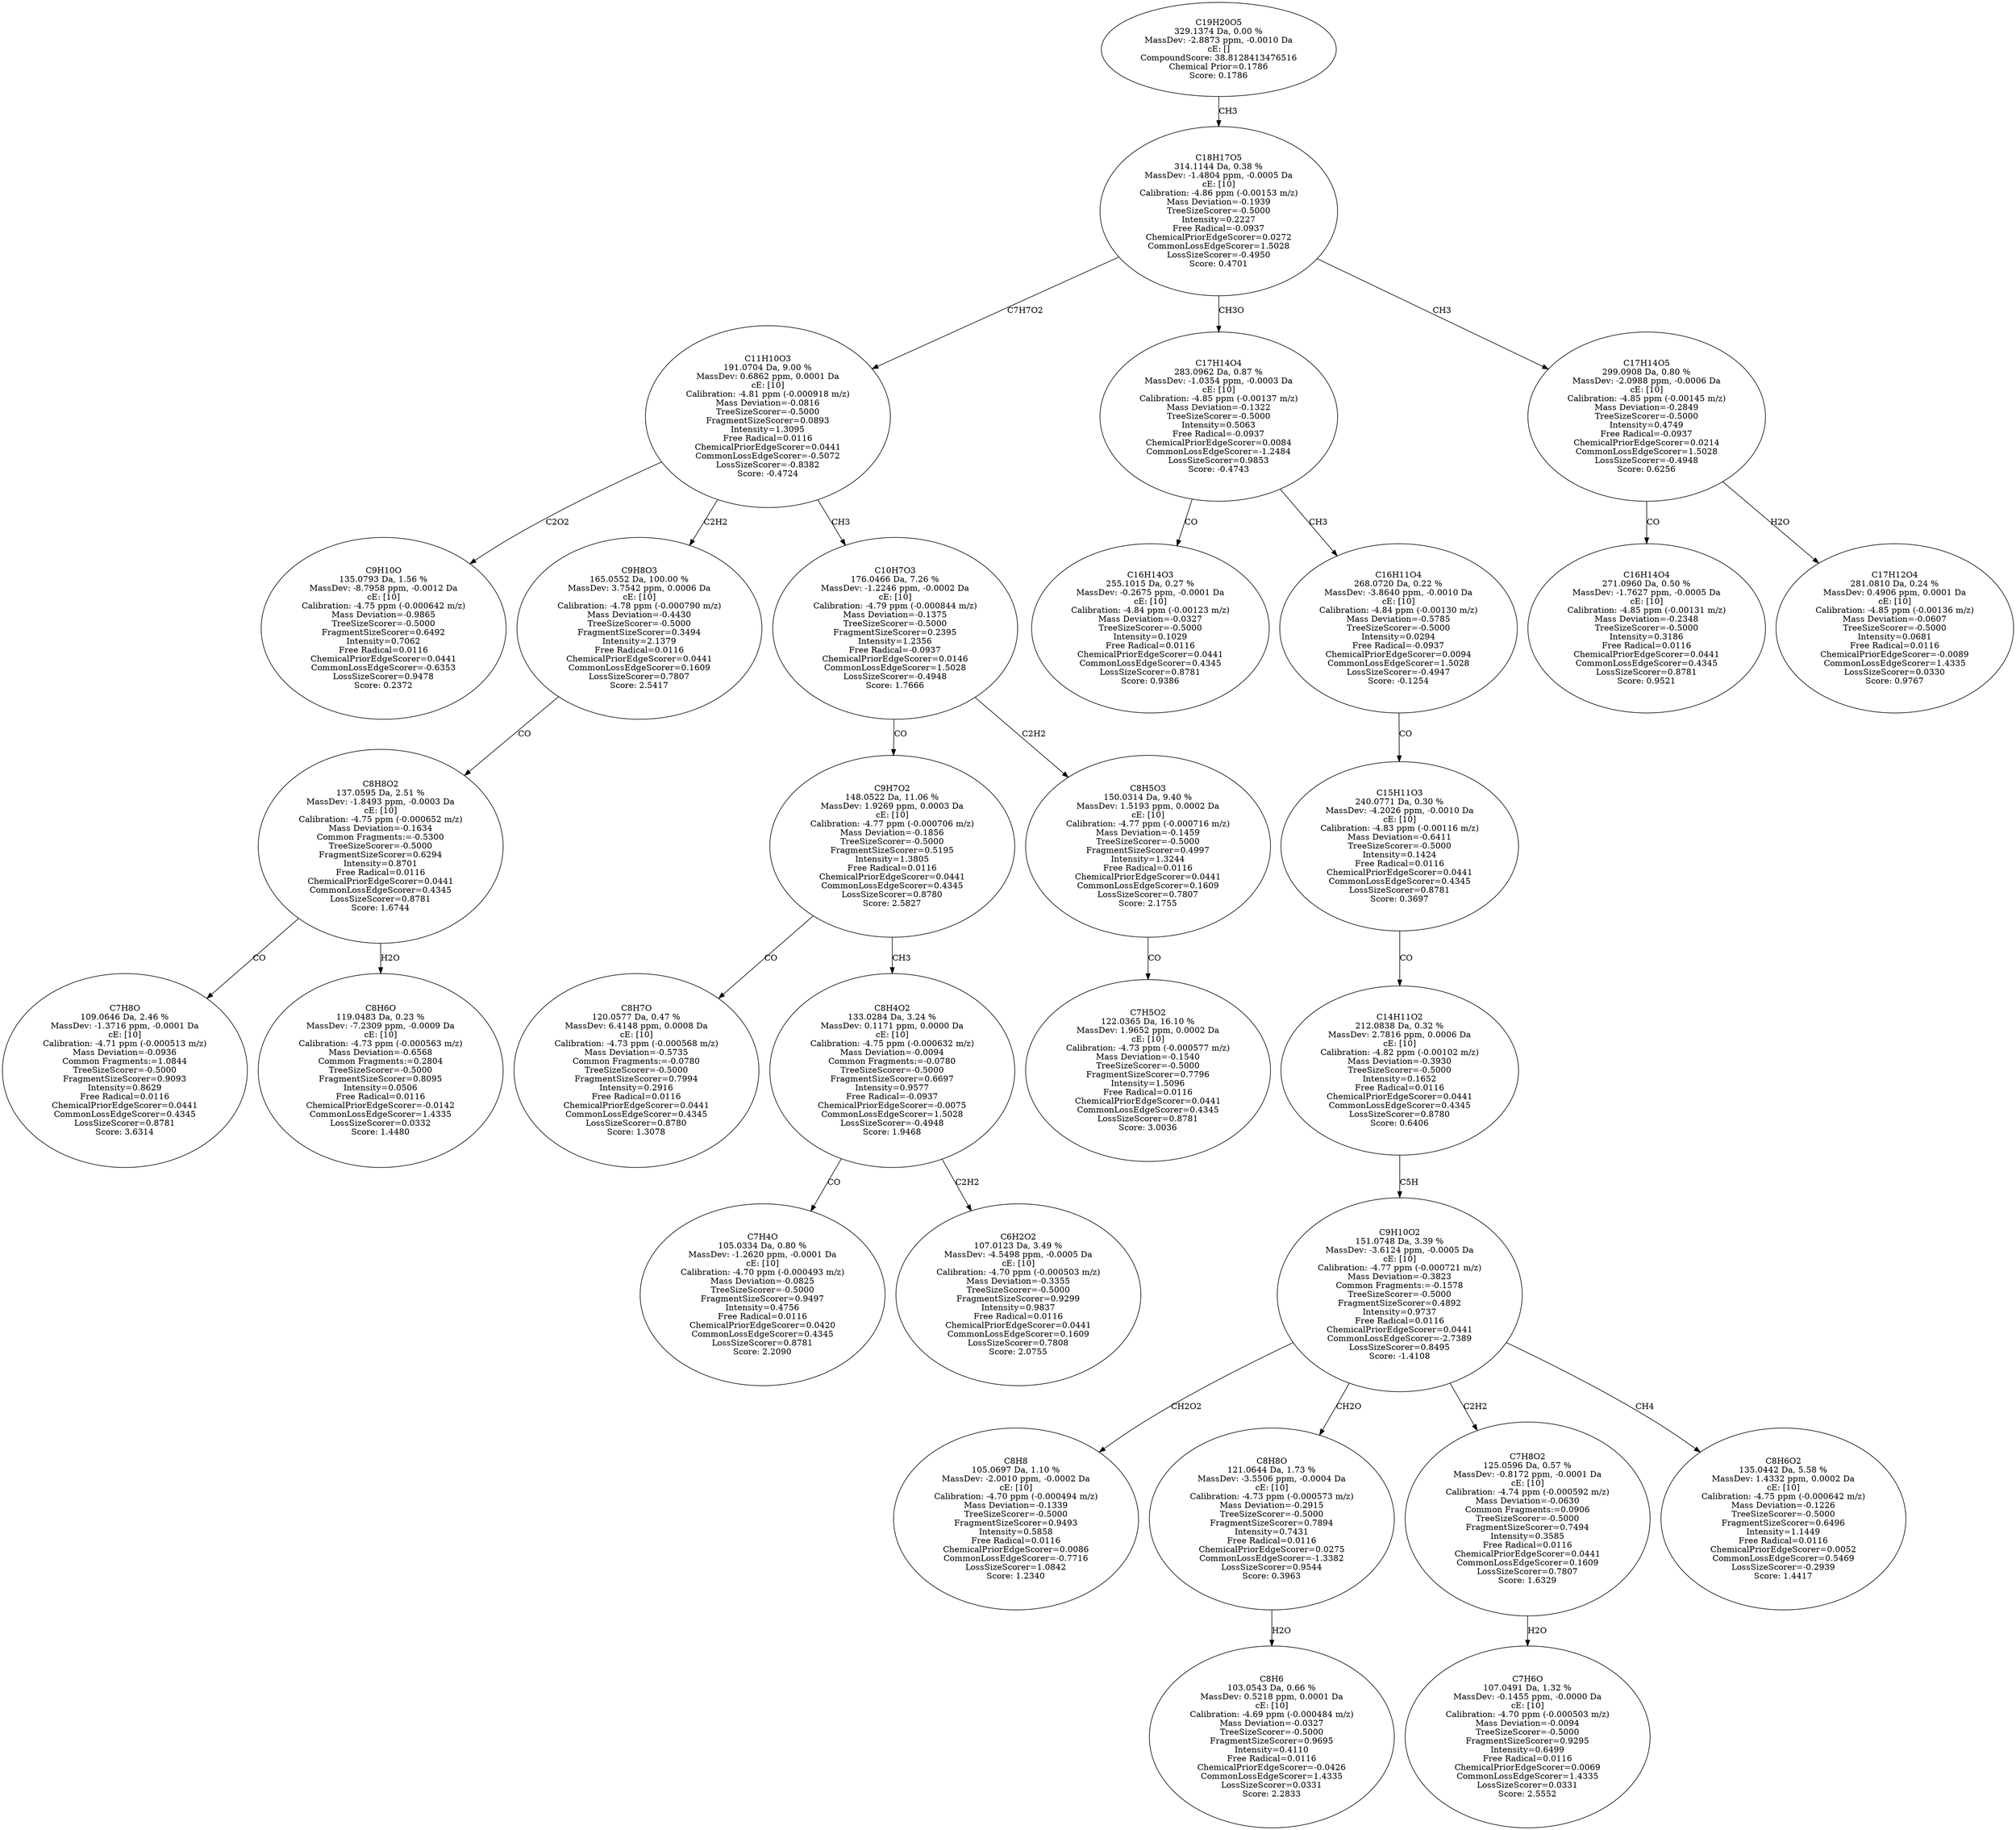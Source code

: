 strict digraph {
v1 [label="C9H10O\n135.0793 Da, 1.56 %\nMassDev: -8.7958 ppm, -0.0012 Da\ncE: [10]\nCalibration: -4.75 ppm (-0.000642 m/z)\nMass Deviation=-0.9865\nTreeSizeScorer=-0.5000\nFragmentSizeScorer=0.6492\nIntensity=0.7062\nFree Radical=0.0116\nChemicalPriorEdgeScorer=0.0441\nCommonLossEdgeScorer=-0.6353\nLossSizeScorer=0.9478\nScore: 0.2372"];
v2 [label="C7H8O\n109.0646 Da, 2.46 %\nMassDev: -1.3716 ppm, -0.0001 Da\ncE: [10]\nCalibration: -4.71 ppm (-0.000513 m/z)\nMass Deviation=-0.0936\nCommon Fragments:=1.0844\nTreeSizeScorer=-0.5000\nFragmentSizeScorer=0.9093\nIntensity=0.8629\nFree Radical=0.0116\nChemicalPriorEdgeScorer=0.0441\nCommonLossEdgeScorer=0.4345\nLossSizeScorer=0.8781\nScore: 3.6314"];
v3 [label="C8H6O\n119.0483 Da, 0.23 %\nMassDev: -7.2309 ppm, -0.0009 Da\ncE: [10]\nCalibration: -4.73 ppm (-0.000563 m/z)\nMass Deviation=-0.6568\nCommon Fragments:=0.2804\nTreeSizeScorer=-0.5000\nFragmentSizeScorer=0.8095\nIntensity=0.0506\nFree Radical=0.0116\nChemicalPriorEdgeScorer=-0.0142\nCommonLossEdgeScorer=1.4335\nLossSizeScorer=0.0332\nScore: 1.4480"];
v4 [label="C8H8O2\n137.0595 Da, 2.51 %\nMassDev: -1.8493 ppm, -0.0003 Da\ncE: [10]\nCalibration: -4.75 ppm (-0.000652 m/z)\nMass Deviation=-0.1634\nCommon Fragments:=-0.5300\nTreeSizeScorer=-0.5000\nFragmentSizeScorer=0.6294\nIntensity=0.8701\nFree Radical=0.0116\nChemicalPriorEdgeScorer=0.0441\nCommonLossEdgeScorer=0.4345\nLossSizeScorer=0.8781\nScore: 1.6744"];
v5 [label="C9H8O3\n165.0552 Da, 100.00 %\nMassDev: 3.7542 ppm, 0.0006 Da\ncE: [10]\nCalibration: -4.78 ppm (-0.000790 m/z)\nMass Deviation=-0.4430\nTreeSizeScorer=-0.5000\nFragmentSizeScorer=0.3494\nIntensity=2.1379\nFree Radical=0.0116\nChemicalPriorEdgeScorer=0.0441\nCommonLossEdgeScorer=0.1609\nLossSizeScorer=0.7807\nScore: 2.5417"];
v6 [label="C8H7O\n120.0577 Da, 0.47 %\nMassDev: 6.4148 ppm, 0.0008 Da\ncE: [10]\nCalibration: -4.73 ppm (-0.000568 m/z)\nMass Deviation=-0.5735\nCommon Fragments:=-0.0780\nTreeSizeScorer=-0.5000\nFragmentSizeScorer=0.7994\nIntensity=0.2916\nFree Radical=0.0116\nChemicalPriorEdgeScorer=0.0441\nCommonLossEdgeScorer=0.4345\nLossSizeScorer=0.8780\nScore: 1.3078"];
v7 [label="C7H4O\n105.0334 Da, 0.80 %\nMassDev: -1.2620 ppm, -0.0001 Da\ncE: [10]\nCalibration: -4.70 ppm (-0.000493 m/z)\nMass Deviation=-0.0825\nTreeSizeScorer=-0.5000\nFragmentSizeScorer=0.9497\nIntensity=0.4756\nFree Radical=0.0116\nChemicalPriorEdgeScorer=0.0420\nCommonLossEdgeScorer=0.4345\nLossSizeScorer=0.8781\nScore: 2.2090"];
v8 [label="C6H2O2\n107.0123 Da, 3.49 %\nMassDev: -4.5498 ppm, -0.0005 Da\ncE: [10]\nCalibration: -4.70 ppm (-0.000503 m/z)\nMass Deviation=-0.3355\nTreeSizeScorer=-0.5000\nFragmentSizeScorer=0.9299\nIntensity=0.9837\nFree Radical=0.0116\nChemicalPriorEdgeScorer=0.0441\nCommonLossEdgeScorer=0.1609\nLossSizeScorer=0.7808\nScore: 2.0755"];
v9 [label="C8H4O2\n133.0284 Da, 3.24 %\nMassDev: 0.1171 ppm, 0.0000 Da\ncE: [10]\nCalibration: -4.75 ppm (-0.000632 m/z)\nMass Deviation=-0.0094\nCommon Fragments:=-0.0780\nTreeSizeScorer=-0.5000\nFragmentSizeScorer=0.6697\nIntensity=0.9577\nFree Radical=-0.0937\nChemicalPriorEdgeScorer=-0.0075\nCommonLossEdgeScorer=1.5028\nLossSizeScorer=-0.4948\nScore: 1.9468"];
v10 [label="C9H7O2\n148.0522 Da, 11.06 %\nMassDev: 1.9269 ppm, 0.0003 Da\ncE: [10]\nCalibration: -4.77 ppm (-0.000706 m/z)\nMass Deviation=-0.1856\nTreeSizeScorer=-0.5000\nFragmentSizeScorer=0.5195\nIntensity=1.3805\nFree Radical=0.0116\nChemicalPriorEdgeScorer=0.0441\nCommonLossEdgeScorer=0.4345\nLossSizeScorer=0.8780\nScore: 2.5827"];
v11 [label="C7H5O2\n122.0365 Da, 16.10 %\nMassDev: 1.9652 ppm, 0.0002 Da\ncE: [10]\nCalibration: -4.73 ppm (-0.000577 m/z)\nMass Deviation=-0.1540\nTreeSizeScorer=-0.5000\nFragmentSizeScorer=0.7796\nIntensity=1.5096\nFree Radical=0.0116\nChemicalPriorEdgeScorer=0.0441\nCommonLossEdgeScorer=0.4345\nLossSizeScorer=0.8781\nScore: 3.0036"];
v12 [label="C8H5O3\n150.0314 Da, 9.40 %\nMassDev: 1.5193 ppm, 0.0002 Da\ncE: [10]\nCalibration: -4.77 ppm (-0.000716 m/z)\nMass Deviation=-0.1459\nTreeSizeScorer=-0.5000\nFragmentSizeScorer=0.4997\nIntensity=1.3244\nFree Radical=0.0116\nChemicalPriorEdgeScorer=0.0441\nCommonLossEdgeScorer=0.1609\nLossSizeScorer=0.7807\nScore: 2.1755"];
v13 [label="C10H7O3\n176.0466 Da, 7.26 %\nMassDev: -1.2246 ppm, -0.0002 Da\ncE: [10]\nCalibration: -4.79 ppm (-0.000844 m/z)\nMass Deviation=-0.1375\nTreeSizeScorer=-0.5000\nFragmentSizeScorer=0.2395\nIntensity=1.2356\nFree Radical=-0.0937\nChemicalPriorEdgeScorer=0.0146\nCommonLossEdgeScorer=1.5028\nLossSizeScorer=-0.4948\nScore: 1.7666"];
v14 [label="C11H10O3\n191.0704 Da, 9.00 %\nMassDev: 0.6862 ppm, 0.0001 Da\ncE: [10]\nCalibration: -4.81 ppm (-0.000918 m/z)\nMass Deviation=-0.0816\nTreeSizeScorer=-0.5000\nFragmentSizeScorer=0.0893\nIntensity=1.3095\nFree Radical=0.0116\nChemicalPriorEdgeScorer=0.0441\nCommonLossEdgeScorer=-0.5072\nLossSizeScorer=-0.8382\nScore: -0.4724"];
v15 [label="C16H14O3\n255.1015 Da, 0.27 %\nMassDev: -0.2675 ppm, -0.0001 Da\ncE: [10]\nCalibration: -4.84 ppm (-0.00123 m/z)\nMass Deviation=-0.0327\nTreeSizeScorer=-0.5000\nIntensity=0.1029\nFree Radical=0.0116\nChemicalPriorEdgeScorer=0.0441\nCommonLossEdgeScorer=0.4345\nLossSizeScorer=0.8781\nScore: 0.9386"];
v16 [label="C8H8\n105.0697 Da, 1.10 %\nMassDev: -2.0010 ppm, -0.0002 Da\ncE: [10]\nCalibration: -4.70 ppm (-0.000494 m/z)\nMass Deviation=-0.1339\nTreeSizeScorer=-0.5000\nFragmentSizeScorer=0.9493\nIntensity=0.5858\nFree Radical=0.0116\nChemicalPriorEdgeScorer=0.0086\nCommonLossEdgeScorer=-0.7716\nLossSizeScorer=1.0842\nScore: 1.2340"];
v17 [label="C8H6\n103.0543 Da, 0.66 %\nMassDev: 0.5218 ppm, 0.0001 Da\ncE: [10]\nCalibration: -4.69 ppm (-0.000484 m/z)\nMass Deviation=-0.0327\nTreeSizeScorer=-0.5000\nFragmentSizeScorer=0.9695\nIntensity=0.4110\nFree Radical=0.0116\nChemicalPriorEdgeScorer=-0.0426\nCommonLossEdgeScorer=1.4335\nLossSizeScorer=0.0331\nScore: 2.2833"];
v18 [label="C8H8O\n121.0644 Da, 1.73 %\nMassDev: -3.5506 ppm, -0.0004 Da\ncE: [10]\nCalibration: -4.73 ppm (-0.000573 m/z)\nMass Deviation=-0.2915\nTreeSizeScorer=-0.5000\nFragmentSizeScorer=0.7894\nIntensity=0.7431\nFree Radical=0.0116\nChemicalPriorEdgeScorer=0.0275\nCommonLossEdgeScorer=-1.3382\nLossSizeScorer=0.9544\nScore: 0.3963"];
v19 [label="C7H6O\n107.0491 Da, 1.32 %\nMassDev: -0.1455 ppm, -0.0000 Da\ncE: [10]\nCalibration: -4.70 ppm (-0.000503 m/z)\nMass Deviation=-0.0094\nTreeSizeScorer=-0.5000\nFragmentSizeScorer=0.9295\nIntensity=0.6499\nFree Radical=0.0116\nChemicalPriorEdgeScorer=0.0069\nCommonLossEdgeScorer=1.4335\nLossSizeScorer=0.0331\nScore: 2.5552"];
v20 [label="C7H8O2\n125.0596 Da, 0.57 %\nMassDev: -0.8172 ppm, -0.0001 Da\ncE: [10]\nCalibration: -4.74 ppm (-0.000592 m/z)\nMass Deviation=-0.0630\nCommon Fragments:=0.0906\nTreeSizeScorer=-0.5000\nFragmentSizeScorer=0.7494\nIntensity=0.3585\nFree Radical=0.0116\nChemicalPriorEdgeScorer=0.0441\nCommonLossEdgeScorer=0.1609\nLossSizeScorer=0.7807\nScore: 1.6329"];
v21 [label="C8H6O2\n135.0442 Da, 5.58 %\nMassDev: 1.4332 ppm, 0.0002 Da\ncE: [10]\nCalibration: -4.75 ppm (-0.000642 m/z)\nMass Deviation=-0.1226\nTreeSizeScorer=-0.5000\nFragmentSizeScorer=0.6496\nIntensity=1.1449\nFree Radical=0.0116\nChemicalPriorEdgeScorer=0.0052\nCommonLossEdgeScorer=0.5469\nLossSizeScorer=-0.2939\nScore: 1.4417"];
v22 [label="C9H10O2\n151.0748 Da, 3.39 %\nMassDev: -3.6124 ppm, -0.0005 Da\ncE: [10]\nCalibration: -4.77 ppm (-0.000721 m/z)\nMass Deviation=-0.3823\nCommon Fragments:=-0.1578\nTreeSizeScorer=-0.5000\nFragmentSizeScorer=0.4892\nIntensity=0.9737\nFree Radical=0.0116\nChemicalPriorEdgeScorer=0.0441\nCommonLossEdgeScorer=-2.7389\nLossSizeScorer=0.8495\nScore: -1.4108"];
v23 [label="C14H11O2\n212.0838 Da, 0.32 %\nMassDev: 2.7816 ppm, 0.0006 Da\ncE: [10]\nCalibration: -4.82 ppm (-0.00102 m/z)\nMass Deviation=-0.3930\nTreeSizeScorer=-0.5000\nIntensity=0.1652\nFree Radical=0.0116\nChemicalPriorEdgeScorer=0.0441\nCommonLossEdgeScorer=0.4345\nLossSizeScorer=0.8780\nScore: 0.6406"];
v24 [label="C15H11O3\n240.0771 Da, 0.30 %\nMassDev: -4.2026 ppm, -0.0010 Da\ncE: [10]\nCalibration: -4.83 ppm (-0.00116 m/z)\nMass Deviation=-0.6411\nTreeSizeScorer=-0.5000\nIntensity=0.1424\nFree Radical=0.0116\nChemicalPriorEdgeScorer=0.0441\nCommonLossEdgeScorer=0.4345\nLossSizeScorer=0.8781\nScore: 0.3697"];
v25 [label="C16H11O4\n268.0720 Da, 0.22 %\nMassDev: -3.8640 ppm, -0.0010 Da\ncE: [10]\nCalibration: -4.84 ppm (-0.00130 m/z)\nMass Deviation=-0.5785\nTreeSizeScorer=-0.5000\nIntensity=0.0294\nFree Radical=-0.0937\nChemicalPriorEdgeScorer=0.0094\nCommonLossEdgeScorer=1.5028\nLossSizeScorer=-0.4947\nScore: -0.1254"];
v26 [label="C17H14O4\n283.0962 Da, 0.87 %\nMassDev: -1.0354 ppm, -0.0003 Da\ncE: [10]\nCalibration: -4.85 ppm (-0.00137 m/z)\nMass Deviation=-0.1322\nTreeSizeScorer=-0.5000\nIntensity=0.5063\nFree Radical=-0.0937\nChemicalPriorEdgeScorer=0.0084\nCommonLossEdgeScorer=-1.2484\nLossSizeScorer=0.9853\nScore: -0.4743"];
v27 [label="C16H14O4\n271.0960 Da, 0.50 %\nMassDev: -1.7627 ppm, -0.0005 Da\ncE: [10]\nCalibration: -4.85 ppm (-0.00131 m/z)\nMass Deviation=-0.2348\nTreeSizeScorer=-0.5000\nIntensity=0.3186\nFree Radical=0.0116\nChemicalPriorEdgeScorer=0.0441\nCommonLossEdgeScorer=0.4345\nLossSizeScorer=0.8781\nScore: 0.9521"];
v28 [label="C17H12O4\n281.0810 Da, 0.24 %\nMassDev: 0.4906 ppm, 0.0001 Da\ncE: [10]\nCalibration: -4.85 ppm (-0.00136 m/z)\nMass Deviation=-0.0607\nTreeSizeScorer=-0.5000\nIntensity=0.0681\nFree Radical=0.0116\nChemicalPriorEdgeScorer=-0.0089\nCommonLossEdgeScorer=1.4335\nLossSizeScorer=0.0330\nScore: 0.9767"];
v29 [label="C17H14O5\n299.0908 Da, 0.80 %\nMassDev: -2.0988 ppm, -0.0006 Da\ncE: [10]\nCalibration: -4.85 ppm (-0.00145 m/z)\nMass Deviation=-0.2849\nTreeSizeScorer=-0.5000\nIntensity=0.4749\nFree Radical=-0.0937\nChemicalPriorEdgeScorer=0.0214\nCommonLossEdgeScorer=1.5028\nLossSizeScorer=-0.4948\nScore: 0.6256"];
v30 [label="C18H17O5\n314.1144 Da, 0.38 %\nMassDev: -1.4804 ppm, -0.0005 Da\ncE: [10]\nCalibration: -4.86 ppm (-0.00153 m/z)\nMass Deviation=-0.1939\nTreeSizeScorer=-0.5000\nIntensity=0.2227\nFree Radical=-0.0937\nChemicalPriorEdgeScorer=0.0272\nCommonLossEdgeScorer=1.5028\nLossSizeScorer=-0.4950\nScore: 0.4701"];
v31 [label="C19H20O5\n329.1374 Da, 0.00 %\nMassDev: -2.8873 ppm, -0.0010 Da\ncE: []\nCompoundScore: 38.8128413476516\nChemical Prior=0.1786\nScore: 0.1786"];
v14 -> v1 [label="C2O2"];
v4 -> v2 [label="CO"];
v4 -> v3 [label="H2O"];
v5 -> v4 [label="CO"];
v14 -> v5 [label="C2H2"];
v10 -> v6 [label="CO"];
v9 -> v7 [label="CO"];
v9 -> v8 [label="C2H2"];
v10 -> v9 [label="CH3"];
v13 -> v10 [label="CO"];
v12 -> v11 [label="CO"];
v13 -> v12 [label="C2H2"];
v14 -> v13 [label="CH3"];
v30 -> v14 [label="C7H7O2"];
v26 -> v15 [label="CO"];
v22 -> v16 [label="CH2O2"];
v18 -> v17 [label="H2O"];
v22 -> v18 [label="CH2O"];
v20 -> v19 [label="H2O"];
v22 -> v20 [label="C2H2"];
v22 -> v21 [label="CH4"];
v23 -> v22 [label="C5H"];
v24 -> v23 [label="CO"];
v25 -> v24 [label="CO"];
v26 -> v25 [label="CH3"];
v30 -> v26 [label="CH3O"];
v29 -> v27 [label="CO"];
v29 -> v28 [label="H2O"];
v30 -> v29 [label="CH3"];
v31 -> v30 [label="CH3"];
}
